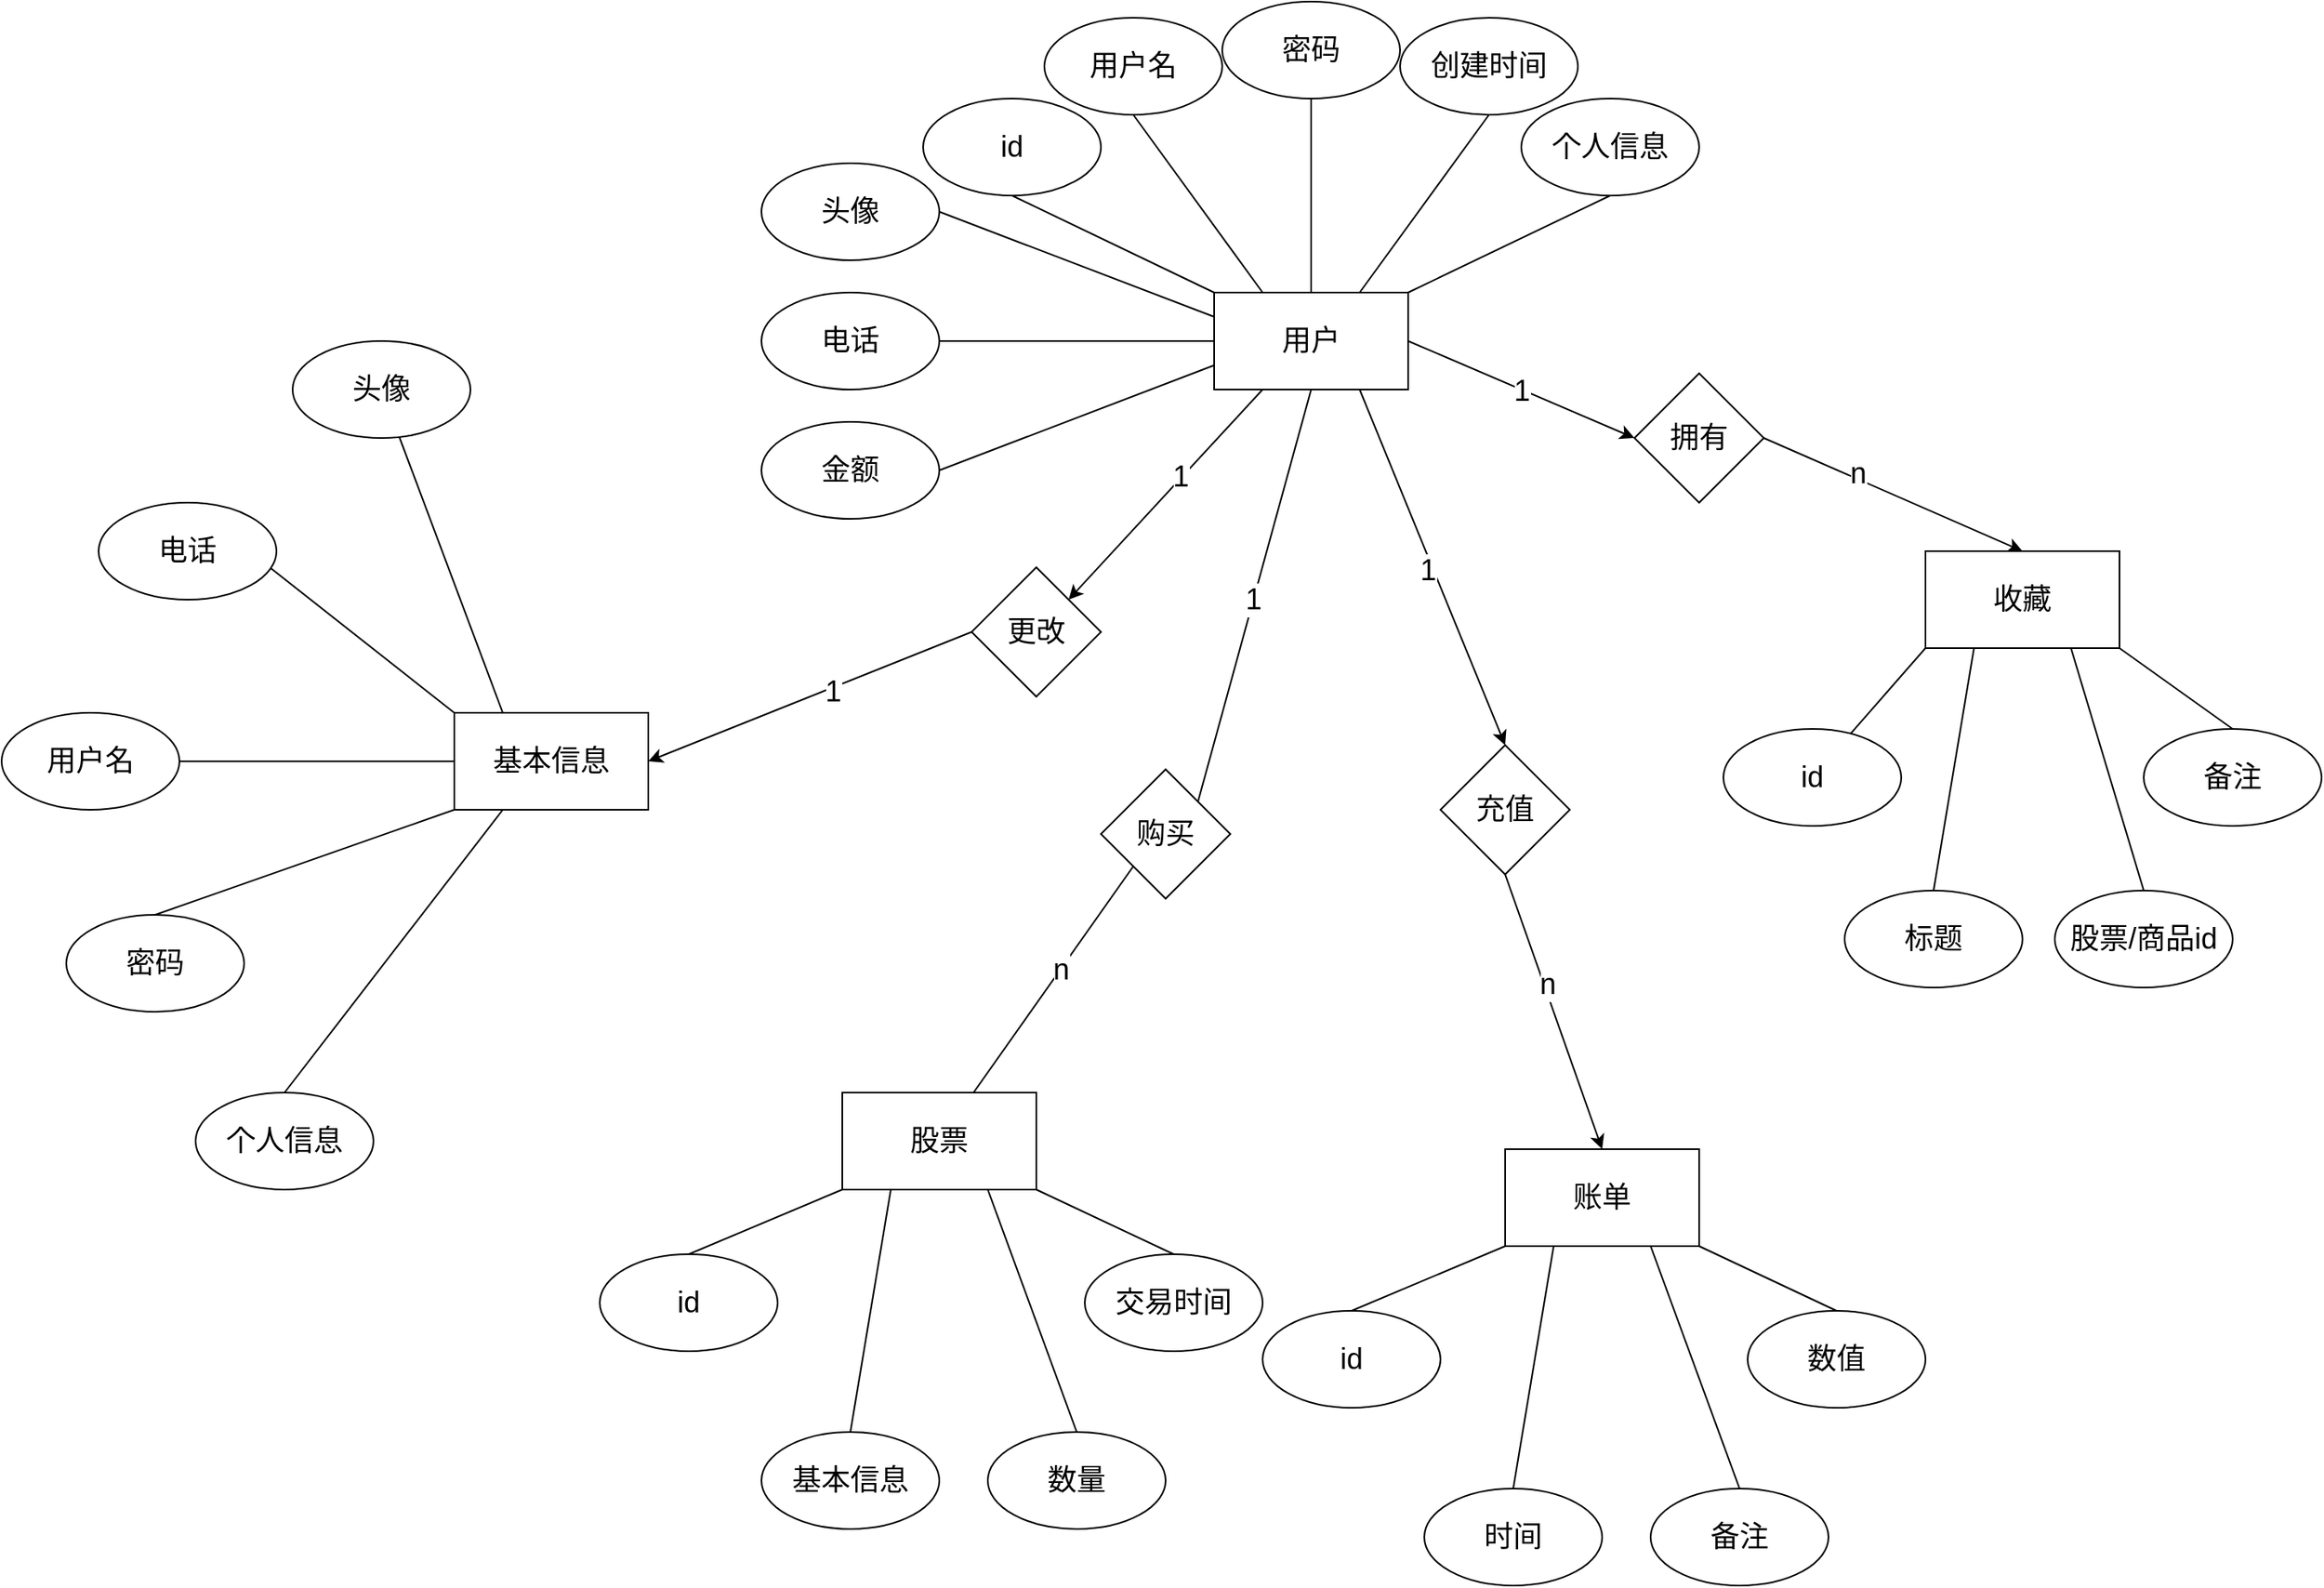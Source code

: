 <mxfile version="22.1.11" type="github">
  <diagram name="第 1 页" id="3jlHphtdO4E3uNvfyLha">
    <mxGraphModel dx="2547" dy="1224" grid="1" gridSize="10" guides="1" tooltips="1" connect="1" arrows="1" fold="1" page="1" pageScale="1" pageWidth="827" pageHeight="1169" math="0" shadow="0">
      <root>
        <mxCell id="0" />
        <mxCell id="1" parent="0" />
        <mxCell id="ewEKZoaJSPh1XdrwmUaL-1" style="rounded=0;orthogonalLoop=1;jettySize=auto;html=1;exitX=0.25;exitY=0;exitDx=0;exitDy=0;entryX=0.5;entryY=1;entryDx=0;entryDy=0;fontStyle=0;fontSize=18;endArrow=none;endFill=0;" edge="1" parent="1" source="ewEKZoaJSPh1XdrwmUaL-15" target="ewEKZoaJSPh1XdrwmUaL-17">
          <mxGeometry relative="1" as="geometry" />
        </mxCell>
        <mxCell id="ewEKZoaJSPh1XdrwmUaL-2" style="rounded=0;orthogonalLoop=1;jettySize=auto;html=1;exitX=0.5;exitY=0;exitDx=0;exitDy=0;entryX=0.5;entryY=1;entryDx=0;entryDy=0;fontStyle=0;fontSize=18;endArrow=none;endFill=0;" edge="1" parent="1" source="ewEKZoaJSPh1XdrwmUaL-15" target="ewEKZoaJSPh1XdrwmUaL-18">
          <mxGeometry relative="1" as="geometry" />
        </mxCell>
        <mxCell id="ewEKZoaJSPh1XdrwmUaL-3" style="rounded=0;orthogonalLoop=1;jettySize=auto;html=1;exitX=0.75;exitY=0;exitDx=0;exitDy=0;entryX=0.5;entryY=1;entryDx=0;entryDy=0;endArrow=none;endFill=0;" edge="1" parent="1" source="ewEKZoaJSPh1XdrwmUaL-15" target="ewEKZoaJSPh1XdrwmUaL-19">
          <mxGeometry relative="1" as="geometry" />
        </mxCell>
        <mxCell id="ewEKZoaJSPh1XdrwmUaL-4" style="rounded=0;orthogonalLoop=1;jettySize=auto;html=1;exitX=1;exitY=0;exitDx=0;exitDy=0;entryX=0.5;entryY=1;entryDx=0;entryDy=0;endArrow=none;endFill=0;" edge="1" parent="1" source="ewEKZoaJSPh1XdrwmUaL-15" target="ewEKZoaJSPh1XdrwmUaL-20">
          <mxGeometry relative="1" as="geometry" />
        </mxCell>
        <mxCell id="ewEKZoaJSPh1XdrwmUaL-5" style="rounded=0;orthogonalLoop=1;jettySize=auto;html=1;exitX=0;exitY=0;exitDx=0;exitDy=0;entryX=0.5;entryY=1;entryDx=0;entryDy=0;endArrow=none;endFill=0;" edge="1" parent="1" source="ewEKZoaJSPh1XdrwmUaL-15" target="ewEKZoaJSPh1XdrwmUaL-16">
          <mxGeometry relative="1" as="geometry" />
        </mxCell>
        <mxCell id="ewEKZoaJSPh1XdrwmUaL-6" style="rounded=0;orthogonalLoop=1;jettySize=auto;html=1;exitX=0;exitY=0.25;exitDx=0;exitDy=0;entryX=1;entryY=0.5;entryDx=0;entryDy=0;endArrow=none;endFill=0;" edge="1" parent="1" source="ewEKZoaJSPh1XdrwmUaL-15" target="ewEKZoaJSPh1XdrwmUaL-23">
          <mxGeometry relative="1" as="geometry" />
        </mxCell>
        <mxCell id="ewEKZoaJSPh1XdrwmUaL-7" style="rounded=0;orthogonalLoop=1;jettySize=auto;html=1;exitX=0;exitY=0.5;exitDx=0;exitDy=0;entryX=1;entryY=0.5;entryDx=0;entryDy=0;endArrow=none;endFill=0;" edge="1" parent="1" source="ewEKZoaJSPh1XdrwmUaL-15" target="ewEKZoaJSPh1XdrwmUaL-21">
          <mxGeometry relative="1" as="geometry" />
        </mxCell>
        <mxCell id="ewEKZoaJSPh1XdrwmUaL-8" style="rounded=0;orthogonalLoop=1;jettySize=auto;html=1;exitX=0;exitY=0.75;exitDx=0;exitDy=0;entryX=1;entryY=0.5;entryDx=0;entryDy=0;endArrow=none;endFill=0;fontSize=18;" edge="1" parent="1" source="ewEKZoaJSPh1XdrwmUaL-15" target="ewEKZoaJSPh1XdrwmUaL-22">
          <mxGeometry relative="1" as="geometry" />
        </mxCell>
        <mxCell id="ewEKZoaJSPh1XdrwmUaL-9" style="rounded=0;orthogonalLoop=1;jettySize=auto;html=1;exitX=1;exitY=0.5;exitDx=0;exitDy=0;entryX=0;entryY=0.5;entryDx=0;entryDy=0;" edge="1" parent="1" source="ewEKZoaJSPh1XdrwmUaL-15" target="ewEKZoaJSPh1XdrwmUaL-45">
          <mxGeometry relative="1" as="geometry" />
        </mxCell>
        <mxCell id="ewEKZoaJSPh1XdrwmUaL-10" value="1" style="edgeLabel;html=1;align=center;verticalAlign=middle;resizable=0;points=[];fontSize=18;" vertex="1" connectable="0" parent="ewEKZoaJSPh1XdrwmUaL-9">
          <mxGeometry x="-0.002" y="-1" relative="1" as="geometry">
            <mxPoint as="offset" />
          </mxGeometry>
        </mxCell>
        <mxCell id="ewEKZoaJSPh1XdrwmUaL-11" style="rounded=0;orthogonalLoop=1;jettySize=auto;html=1;entryX=0.5;entryY=0;entryDx=0;entryDy=0;fontSize=18;exitX=0.75;exitY=1;exitDx=0;exitDy=0;" edge="1" parent="1" source="ewEKZoaJSPh1XdrwmUaL-15" target="ewEKZoaJSPh1XdrwmUaL-39">
          <mxGeometry relative="1" as="geometry">
            <mxPoint x="210" y="300" as="sourcePoint" />
          </mxGeometry>
        </mxCell>
        <mxCell id="ewEKZoaJSPh1XdrwmUaL-12" value="1" style="edgeLabel;html=1;align=center;verticalAlign=middle;resizable=0;points=[];fontSize=18;" vertex="1" connectable="0" parent="ewEKZoaJSPh1XdrwmUaL-11">
          <mxGeometry x="0.002" y="-4" relative="1" as="geometry">
            <mxPoint as="offset" />
          </mxGeometry>
        </mxCell>
        <mxCell id="ewEKZoaJSPh1XdrwmUaL-13" style="rounded=0;orthogonalLoop=1;jettySize=auto;html=1;exitX=0.25;exitY=1;exitDx=0;exitDy=0;entryX=1;entryY=0;entryDx=0;entryDy=0;fontSize=18;" edge="1" parent="1" source="ewEKZoaJSPh1XdrwmUaL-15" target="ewEKZoaJSPh1XdrwmUaL-42">
          <mxGeometry relative="1" as="geometry" />
        </mxCell>
        <mxCell id="ewEKZoaJSPh1XdrwmUaL-14" value="1" style="edgeLabel;html=1;align=center;verticalAlign=middle;resizable=0;points=[];fontSize=18;" vertex="1" connectable="0" parent="ewEKZoaJSPh1XdrwmUaL-13">
          <mxGeometry x="-0.156" y="-1" relative="1" as="geometry">
            <mxPoint as="offset" />
          </mxGeometry>
        </mxCell>
        <mxCell id="ewEKZoaJSPh1XdrwmUaL-76" style="rounded=0;orthogonalLoop=1;jettySize=auto;html=1;exitX=0.5;exitY=1;exitDx=0;exitDy=0;entryX=1;entryY=0;entryDx=0;entryDy=0;endArrow=none;endFill=0;fontSize=18;" edge="1" parent="1" source="ewEKZoaJSPh1XdrwmUaL-15" target="ewEKZoaJSPh1XdrwmUaL-74">
          <mxGeometry relative="1" as="geometry" />
        </mxCell>
        <mxCell id="ewEKZoaJSPh1XdrwmUaL-78" value="1" style="edgeLabel;html=1;align=center;verticalAlign=middle;resizable=0;points=[];fontSize=18;" vertex="1" connectable="0" parent="ewEKZoaJSPh1XdrwmUaL-76">
          <mxGeometry x="0.019" y="-1" relative="1" as="geometry">
            <mxPoint as="offset" />
          </mxGeometry>
        </mxCell>
        <mxCell id="ewEKZoaJSPh1XdrwmUaL-15" value="用户" style="rounded=0;whiteSpace=wrap;html=1;fontStyle=0;fontSize=18;" vertex="1" parent="1">
          <mxGeometry x="140" y="210" width="120" height="60" as="geometry" />
        </mxCell>
        <mxCell id="ewEKZoaJSPh1XdrwmUaL-16" value="id" style="ellipse;whiteSpace=wrap;html=1;fontStyle=0;fontSize=18;" vertex="1" parent="1">
          <mxGeometry x="-40" y="90" width="110" height="60" as="geometry" />
        </mxCell>
        <mxCell id="ewEKZoaJSPh1XdrwmUaL-17" value="用户名" style="ellipse;whiteSpace=wrap;html=1;fontStyle=0;fontSize=18;" vertex="1" parent="1">
          <mxGeometry x="35" y="40" width="110" height="60" as="geometry" />
        </mxCell>
        <mxCell id="ewEKZoaJSPh1XdrwmUaL-18" value="密码" style="ellipse;whiteSpace=wrap;html=1;fontStyle=0;fontSize=18;" vertex="1" parent="1">
          <mxGeometry x="145" y="30" width="110" height="60" as="geometry" />
        </mxCell>
        <mxCell id="ewEKZoaJSPh1XdrwmUaL-19" value="创建时间" style="ellipse;whiteSpace=wrap;html=1;fontStyle=0;fontSize=18;" vertex="1" parent="1">
          <mxGeometry x="255" y="40" width="110" height="60" as="geometry" />
        </mxCell>
        <mxCell id="ewEKZoaJSPh1XdrwmUaL-20" value="个人信息" style="ellipse;whiteSpace=wrap;html=1;fontStyle=0;fontSize=18;" vertex="1" parent="1">
          <mxGeometry x="330" y="90" width="110" height="60" as="geometry" />
        </mxCell>
        <mxCell id="ewEKZoaJSPh1XdrwmUaL-21" value="电话" style="ellipse;whiteSpace=wrap;html=1;fontStyle=0;fontSize=18;" vertex="1" parent="1">
          <mxGeometry x="-140" y="210" width="110" height="60" as="geometry" />
        </mxCell>
        <mxCell id="ewEKZoaJSPh1XdrwmUaL-22" value="金额" style="ellipse;whiteSpace=wrap;html=1;fontStyle=0;fontSize=18;" vertex="1" parent="1">
          <mxGeometry x="-140" y="290" width="110" height="60" as="geometry" />
        </mxCell>
        <mxCell id="ewEKZoaJSPh1XdrwmUaL-23" value="头像" style="ellipse;whiteSpace=wrap;html=1;fontStyle=0;fontSize=18;" vertex="1" parent="1">
          <mxGeometry x="-140" y="130" width="110" height="60" as="geometry" />
        </mxCell>
        <mxCell id="ewEKZoaJSPh1XdrwmUaL-24" style="rounded=0;orthogonalLoop=1;jettySize=auto;html=1;exitX=0;exitY=0.5;exitDx=0;exitDy=0;endArrow=none;endFill=0;" edge="1" parent="1" source="ewEKZoaJSPh1XdrwmUaL-28" target="ewEKZoaJSPh1XdrwmUaL-51">
          <mxGeometry relative="1" as="geometry" />
        </mxCell>
        <mxCell id="ewEKZoaJSPh1XdrwmUaL-25" style="rounded=0;orthogonalLoop=1;jettySize=auto;html=1;exitX=0;exitY=1;exitDx=0;exitDy=0;entryX=0.5;entryY=0;entryDx=0;entryDy=0;endArrow=none;endFill=0;" edge="1" parent="1" source="ewEKZoaJSPh1XdrwmUaL-28" target="ewEKZoaJSPh1XdrwmUaL-46">
          <mxGeometry relative="1" as="geometry" />
        </mxCell>
        <mxCell id="ewEKZoaJSPh1XdrwmUaL-26" style="rounded=0;orthogonalLoop=1;jettySize=auto;html=1;exitX=0.25;exitY=1;exitDx=0;exitDy=0;entryX=0.5;entryY=0;entryDx=0;entryDy=0;endArrow=none;endFill=0;" edge="1" parent="1" source="ewEKZoaJSPh1XdrwmUaL-28" target="ewEKZoaJSPh1XdrwmUaL-47">
          <mxGeometry relative="1" as="geometry" />
        </mxCell>
        <mxCell id="ewEKZoaJSPh1XdrwmUaL-27" style="rounded=0;orthogonalLoop=1;jettySize=auto;html=1;exitX=0.25;exitY=0;exitDx=0;exitDy=0;endArrow=none;endFill=0;fontSize=18;" edge="1" parent="1" source="ewEKZoaJSPh1XdrwmUaL-28" target="ewEKZoaJSPh1XdrwmUaL-54">
          <mxGeometry relative="1" as="geometry" />
        </mxCell>
        <mxCell id="ewEKZoaJSPh1XdrwmUaL-58" style="rounded=0;orthogonalLoop=1;jettySize=auto;html=1;exitX=0;exitY=0;exitDx=0;exitDy=0;entryX=0.5;entryY=0;entryDx=0;entryDy=0;endArrow=none;endFill=0;" edge="1" parent="1" source="ewEKZoaJSPh1XdrwmUaL-28" target="ewEKZoaJSPh1XdrwmUaL-57">
          <mxGeometry relative="1" as="geometry" />
        </mxCell>
        <mxCell id="ewEKZoaJSPh1XdrwmUaL-28" value="基本信息" style="rounded=0;whiteSpace=wrap;html=1;fontStyle=0;fontSize=18;" vertex="1" parent="1">
          <mxGeometry x="-330" y="470" width="120" height="60" as="geometry" />
        </mxCell>
        <mxCell id="ewEKZoaJSPh1XdrwmUaL-29" style="rounded=0;orthogonalLoop=1;jettySize=auto;html=1;exitX=0;exitY=1;exitDx=0;exitDy=0;endArrow=none;endFill=0;fontSize=18;" edge="1" parent="1" source="ewEKZoaJSPh1XdrwmUaL-32" target="ewEKZoaJSPh1XdrwmUaL-52">
          <mxGeometry relative="1" as="geometry" />
        </mxCell>
        <mxCell id="ewEKZoaJSPh1XdrwmUaL-30" style="rounded=0;orthogonalLoop=1;jettySize=auto;html=1;exitX=0.25;exitY=1;exitDx=0;exitDy=0;entryX=0.5;entryY=0;entryDx=0;entryDy=0;endArrow=none;endFill=0;fontSize=18;" edge="1" parent="1" source="ewEKZoaJSPh1XdrwmUaL-32" target="ewEKZoaJSPh1XdrwmUaL-48">
          <mxGeometry relative="1" as="geometry" />
        </mxCell>
        <mxCell id="ewEKZoaJSPh1XdrwmUaL-31" style="rounded=0;orthogonalLoop=1;jettySize=auto;html=1;exitX=1;exitY=1;exitDx=0;exitDy=0;entryX=0.5;entryY=0;entryDx=0;entryDy=0;endArrow=none;endFill=0;fontSize=18;" edge="1" parent="1" source="ewEKZoaJSPh1XdrwmUaL-32" target="ewEKZoaJSPh1XdrwmUaL-53">
          <mxGeometry relative="1" as="geometry" />
        </mxCell>
        <mxCell id="ewEKZoaJSPh1XdrwmUaL-32" value="收藏" style="rounded=0;whiteSpace=wrap;html=1;fontStyle=0;fontSize=18;" vertex="1" parent="1">
          <mxGeometry x="580" y="370" width="120" height="60" as="geometry" />
        </mxCell>
        <mxCell id="ewEKZoaJSPh1XdrwmUaL-33" style="rounded=0;orthogonalLoop=1;jettySize=auto;html=1;exitX=0;exitY=1;exitDx=0;exitDy=0;entryX=0.5;entryY=0;entryDx=0;entryDy=0;endArrow=none;endFill=0;fontSize=18;" edge="1" parent="1" source="ewEKZoaJSPh1XdrwmUaL-36" target="ewEKZoaJSPh1XdrwmUaL-50">
          <mxGeometry relative="1" as="geometry" />
        </mxCell>
        <mxCell id="ewEKZoaJSPh1XdrwmUaL-34" style="rounded=0;orthogonalLoop=1;jettySize=auto;html=1;exitX=0.25;exitY=1;exitDx=0;exitDy=0;entryX=0.5;entryY=0;entryDx=0;entryDy=0;endArrow=none;endFill=0;fontSize=18;" edge="1" parent="1" source="ewEKZoaJSPh1XdrwmUaL-36" target="ewEKZoaJSPh1XdrwmUaL-49">
          <mxGeometry relative="1" as="geometry" />
        </mxCell>
        <mxCell id="ewEKZoaJSPh1XdrwmUaL-35" style="rounded=0;orthogonalLoop=1;jettySize=auto;html=1;exitX=1;exitY=1;exitDx=0;exitDy=0;entryX=0.5;entryY=0;entryDx=0;entryDy=0;endArrow=none;endFill=0;fontSize=18;" edge="1" parent="1" source="ewEKZoaJSPh1XdrwmUaL-36" target="ewEKZoaJSPh1XdrwmUaL-55">
          <mxGeometry relative="1" as="geometry" />
        </mxCell>
        <mxCell id="ewEKZoaJSPh1XdrwmUaL-36" value="账单" style="rounded=0;whiteSpace=wrap;html=1;fontStyle=0;fontSize=18;" vertex="1" parent="1">
          <mxGeometry x="320" y="740" width="120" height="60" as="geometry" />
        </mxCell>
        <mxCell id="ewEKZoaJSPh1XdrwmUaL-37" style="rounded=0;orthogonalLoop=1;jettySize=auto;html=1;exitX=0.5;exitY=1;exitDx=0;exitDy=0;entryX=0.5;entryY=0;entryDx=0;entryDy=0;fontSize=18;" edge="1" parent="1" source="ewEKZoaJSPh1XdrwmUaL-39" target="ewEKZoaJSPh1XdrwmUaL-36">
          <mxGeometry relative="1" as="geometry" />
        </mxCell>
        <mxCell id="ewEKZoaJSPh1XdrwmUaL-38" value="n" style="edgeLabel;html=1;align=center;verticalAlign=middle;resizable=0;points=[];fontSize=18;" vertex="1" connectable="0" parent="ewEKZoaJSPh1XdrwmUaL-37">
          <mxGeometry x="-0.192" y="2" relative="1" as="geometry">
            <mxPoint as="offset" />
          </mxGeometry>
        </mxCell>
        <mxCell id="ewEKZoaJSPh1XdrwmUaL-39" value="充值" style="rhombus;whiteSpace=wrap;html=1;fontSize=18;" vertex="1" parent="1">
          <mxGeometry x="280" y="490" width="80" height="80" as="geometry" />
        </mxCell>
        <mxCell id="ewEKZoaJSPh1XdrwmUaL-40" style="rounded=0;orthogonalLoop=1;jettySize=auto;html=1;exitX=0;exitY=0.5;exitDx=0;exitDy=0;entryX=1;entryY=0.5;entryDx=0;entryDy=0;fontSize=18;" edge="1" parent="1" source="ewEKZoaJSPh1XdrwmUaL-42" target="ewEKZoaJSPh1XdrwmUaL-28">
          <mxGeometry relative="1" as="geometry" />
        </mxCell>
        <mxCell id="ewEKZoaJSPh1XdrwmUaL-41" value="1" style="edgeLabel;html=1;align=center;verticalAlign=middle;resizable=0;points=[];fontSize=18;" vertex="1" connectable="0" parent="ewEKZoaJSPh1XdrwmUaL-40">
          <mxGeometry x="-0.133" y="2" relative="1" as="geometry">
            <mxPoint as="offset" />
          </mxGeometry>
        </mxCell>
        <mxCell id="ewEKZoaJSPh1XdrwmUaL-42" value="更改" style="rhombus;whiteSpace=wrap;html=1;fontSize=18;" vertex="1" parent="1">
          <mxGeometry x="-10" y="380" width="80" height="80" as="geometry" />
        </mxCell>
        <mxCell id="ewEKZoaJSPh1XdrwmUaL-43" style="rounded=0;orthogonalLoop=1;jettySize=auto;html=1;exitX=1;exitY=0.5;exitDx=0;exitDy=0;entryX=0.5;entryY=0;entryDx=0;entryDy=0;fontSize=18;" edge="1" parent="1" source="ewEKZoaJSPh1XdrwmUaL-45" target="ewEKZoaJSPh1XdrwmUaL-32">
          <mxGeometry relative="1" as="geometry">
            <mxPoint x="630" y="360" as="targetPoint" />
          </mxGeometry>
        </mxCell>
        <mxCell id="ewEKZoaJSPh1XdrwmUaL-44" value="n" style="edgeLabel;html=1;align=center;verticalAlign=middle;resizable=0;points=[];fontSize=18;" vertex="1" connectable="0" parent="ewEKZoaJSPh1XdrwmUaL-43">
          <mxGeometry x="-0.29" y="3" relative="1" as="geometry">
            <mxPoint as="offset" />
          </mxGeometry>
        </mxCell>
        <mxCell id="ewEKZoaJSPh1XdrwmUaL-45" value="拥有" style="rhombus;whiteSpace=wrap;html=1;fontSize=18;" vertex="1" parent="1">
          <mxGeometry x="400" y="260" width="80" height="80" as="geometry" />
        </mxCell>
        <mxCell id="ewEKZoaJSPh1XdrwmUaL-46" value="密码" style="ellipse;whiteSpace=wrap;html=1;fontStyle=0;fontSize=18;" vertex="1" parent="1">
          <mxGeometry x="-570" y="595" width="110" height="60" as="geometry" />
        </mxCell>
        <mxCell id="ewEKZoaJSPh1XdrwmUaL-47" value="个人信息" style="ellipse;whiteSpace=wrap;html=1;fontStyle=0;fontSize=18;" vertex="1" parent="1">
          <mxGeometry x="-490" y="705" width="110" height="60" as="geometry" />
        </mxCell>
        <mxCell id="ewEKZoaJSPh1XdrwmUaL-48" value="标题" style="ellipse;whiteSpace=wrap;html=1;fontStyle=0;fontSize=18;" vertex="1" parent="1">
          <mxGeometry x="530" y="580" width="110" height="60" as="geometry" />
        </mxCell>
        <mxCell id="ewEKZoaJSPh1XdrwmUaL-49" value="时间" style="ellipse;whiteSpace=wrap;html=1;fontStyle=0;fontSize=18;" vertex="1" parent="1">
          <mxGeometry x="270" y="950" width="110" height="60" as="geometry" />
        </mxCell>
        <mxCell id="ewEKZoaJSPh1XdrwmUaL-50" value="id" style="ellipse;whiteSpace=wrap;html=1;fontStyle=0;fontSize=18;" vertex="1" parent="1">
          <mxGeometry x="170" y="840" width="110" height="60" as="geometry" />
        </mxCell>
        <mxCell id="ewEKZoaJSPh1XdrwmUaL-51" value="用户名" style="ellipse;whiteSpace=wrap;html=1;fontStyle=0;fontSize=18;" vertex="1" parent="1">
          <mxGeometry x="-610" y="470" width="110" height="60" as="geometry" />
        </mxCell>
        <mxCell id="ewEKZoaJSPh1XdrwmUaL-52" value="id" style="ellipse;whiteSpace=wrap;html=1;fontStyle=0;fontSize=18;" vertex="1" parent="1">
          <mxGeometry x="455" y="480" width="110" height="60" as="geometry" />
        </mxCell>
        <mxCell id="ewEKZoaJSPh1XdrwmUaL-53" value="备注" style="ellipse;whiteSpace=wrap;html=1;fontStyle=0;fontSize=18;" vertex="1" parent="1">
          <mxGeometry x="715" y="480" width="110" height="60" as="geometry" />
        </mxCell>
        <mxCell id="ewEKZoaJSPh1XdrwmUaL-54" value="头像" style="ellipse;whiteSpace=wrap;html=1;fontStyle=0;fontSize=18;" vertex="1" parent="1">
          <mxGeometry x="-430" y="240" width="110" height="60" as="geometry" />
        </mxCell>
        <mxCell id="ewEKZoaJSPh1XdrwmUaL-55" value="数值" style="ellipse;whiteSpace=wrap;html=1;fontStyle=0;fontSize=18;" vertex="1" parent="1">
          <mxGeometry x="470" y="840" width="110" height="60" as="geometry" />
        </mxCell>
        <mxCell id="ewEKZoaJSPh1XdrwmUaL-57" value="电话" style="ellipse;whiteSpace=wrap;html=1;fontStyle=0;fontSize=18;" vertex="1" parent="1">
          <mxGeometry x="-550" y="340" width="110" height="60" as="geometry" />
        </mxCell>
        <mxCell id="ewEKZoaJSPh1XdrwmUaL-59" value="备注" style="ellipse;whiteSpace=wrap;html=1;fontStyle=0;fontSize=18;" vertex="1" parent="1">
          <mxGeometry x="410" y="950" width="110" height="60" as="geometry" />
        </mxCell>
        <mxCell id="ewEKZoaJSPh1XdrwmUaL-60" style="rounded=0;orthogonalLoop=1;jettySize=auto;html=1;exitX=0.75;exitY=1;exitDx=0;exitDy=0;entryX=0.5;entryY=0;entryDx=0;entryDy=0;endArrow=none;endFill=0;fontSize=18;" edge="1" parent="1" source="ewEKZoaJSPh1XdrwmUaL-36" target="ewEKZoaJSPh1XdrwmUaL-59">
          <mxGeometry relative="1" as="geometry">
            <mxPoint x="360" y="810" as="sourcePoint" />
            <mxPoint x="335" y="960" as="targetPoint" />
          </mxGeometry>
        </mxCell>
        <mxCell id="ewEKZoaJSPh1XdrwmUaL-61" style="rounded=0;orthogonalLoop=1;jettySize=auto;html=1;exitX=0.75;exitY=1;exitDx=0;exitDy=0;entryX=0.5;entryY=0;entryDx=0;entryDy=0;endArrow=none;endFill=0;fontSize=18;" edge="1" parent="1" source="ewEKZoaJSPh1XdrwmUaL-32" target="ewEKZoaJSPh1XdrwmUaL-62">
          <mxGeometry relative="1" as="geometry">
            <mxPoint x="620" y="440" as="sourcePoint" />
            <mxPoint x="595" y="590" as="targetPoint" />
          </mxGeometry>
        </mxCell>
        <mxCell id="ewEKZoaJSPh1XdrwmUaL-62" value="股票/商品id" style="ellipse;whiteSpace=wrap;html=1;fontStyle=0;fontSize=18;" vertex="1" parent="1">
          <mxGeometry x="660" y="580" width="110" height="60" as="geometry" />
        </mxCell>
        <mxCell id="ewEKZoaJSPh1XdrwmUaL-65" style="rounded=0;orthogonalLoop=1;jettySize=auto;html=1;exitX=0;exitY=1;exitDx=0;exitDy=0;entryX=0.5;entryY=0;entryDx=0;entryDy=0;endArrow=none;endFill=0;fontSize=18;" edge="1" parent="1" source="ewEKZoaJSPh1XdrwmUaL-68" target="ewEKZoaJSPh1XdrwmUaL-70">
          <mxGeometry relative="1" as="geometry" />
        </mxCell>
        <mxCell id="ewEKZoaJSPh1XdrwmUaL-66" style="rounded=0;orthogonalLoop=1;jettySize=auto;html=1;exitX=0.25;exitY=1;exitDx=0;exitDy=0;entryX=0.5;entryY=0;entryDx=0;entryDy=0;endArrow=none;endFill=0;fontSize=18;" edge="1" parent="1" source="ewEKZoaJSPh1XdrwmUaL-68" target="ewEKZoaJSPh1XdrwmUaL-69">
          <mxGeometry relative="1" as="geometry" />
        </mxCell>
        <mxCell id="ewEKZoaJSPh1XdrwmUaL-67" style="rounded=0;orthogonalLoop=1;jettySize=auto;html=1;exitX=1;exitY=1;exitDx=0;exitDy=0;entryX=0.5;entryY=0;entryDx=0;entryDy=0;endArrow=none;endFill=0;fontSize=18;" edge="1" parent="1" source="ewEKZoaJSPh1XdrwmUaL-68" target="ewEKZoaJSPh1XdrwmUaL-71">
          <mxGeometry relative="1" as="geometry" />
        </mxCell>
        <mxCell id="ewEKZoaJSPh1XdrwmUaL-68" value="股票" style="rounded=0;whiteSpace=wrap;html=1;fontStyle=0;fontSize=18;" vertex="1" parent="1">
          <mxGeometry x="-90" y="705" width="120" height="60" as="geometry" />
        </mxCell>
        <mxCell id="ewEKZoaJSPh1XdrwmUaL-69" value="基本信息" style="ellipse;whiteSpace=wrap;html=1;fontStyle=0;fontSize=18;" vertex="1" parent="1">
          <mxGeometry x="-140" y="915" width="110" height="60" as="geometry" />
        </mxCell>
        <mxCell id="ewEKZoaJSPh1XdrwmUaL-70" value="id" style="ellipse;whiteSpace=wrap;html=1;fontStyle=0;fontSize=18;" vertex="1" parent="1">
          <mxGeometry x="-240" y="805" width="110" height="60" as="geometry" />
        </mxCell>
        <mxCell id="ewEKZoaJSPh1XdrwmUaL-71" value="交易时间" style="ellipse;whiteSpace=wrap;html=1;fontStyle=0;fontSize=18;" vertex="1" parent="1">
          <mxGeometry x="60" y="805" width="110" height="60" as="geometry" />
        </mxCell>
        <mxCell id="ewEKZoaJSPh1XdrwmUaL-72" value="数量" style="ellipse;whiteSpace=wrap;html=1;fontStyle=0;fontSize=18;" vertex="1" parent="1">
          <mxGeometry y="915" width="110" height="60" as="geometry" />
        </mxCell>
        <mxCell id="ewEKZoaJSPh1XdrwmUaL-73" style="rounded=0;orthogonalLoop=1;jettySize=auto;html=1;exitX=0.75;exitY=1;exitDx=0;exitDy=0;entryX=0.5;entryY=0;entryDx=0;entryDy=0;endArrow=none;endFill=0;fontSize=18;" edge="1" parent="1" source="ewEKZoaJSPh1XdrwmUaL-68" target="ewEKZoaJSPh1XdrwmUaL-72">
          <mxGeometry relative="1" as="geometry">
            <mxPoint x="-50" y="775" as="sourcePoint" />
            <mxPoint x="-75" y="925" as="targetPoint" />
          </mxGeometry>
        </mxCell>
        <mxCell id="ewEKZoaJSPh1XdrwmUaL-77" style="rounded=0;orthogonalLoop=1;jettySize=auto;html=1;exitX=0;exitY=1;exitDx=0;exitDy=0;endArrow=none;endFill=0;fontSize=18;" edge="1" parent="1" source="ewEKZoaJSPh1XdrwmUaL-74" target="ewEKZoaJSPh1XdrwmUaL-68">
          <mxGeometry relative="1" as="geometry" />
        </mxCell>
        <mxCell id="ewEKZoaJSPh1XdrwmUaL-79" value="n" style="edgeLabel;html=1;align=center;verticalAlign=middle;resizable=0;points=[];fontSize=18;" vertex="1" connectable="0" parent="ewEKZoaJSPh1XdrwmUaL-77">
          <mxGeometry x="-0.09" relative="1" as="geometry">
            <mxPoint as="offset" />
          </mxGeometry>
        </mxCell>
        <mxCell id="ewEKZoaJSPh1XdrwmUaL-74" value="购买" style="rhombus;whiteSpace=wrap;html=1;fontSize=18;" vertex="1" parent="1">
          <mxGeometry x="70" y="505" width="80" height="80" as="geometry" />
        </mxCell>
      </root>
    </mxGraphModel>
  </diagram>
</mxfile>
